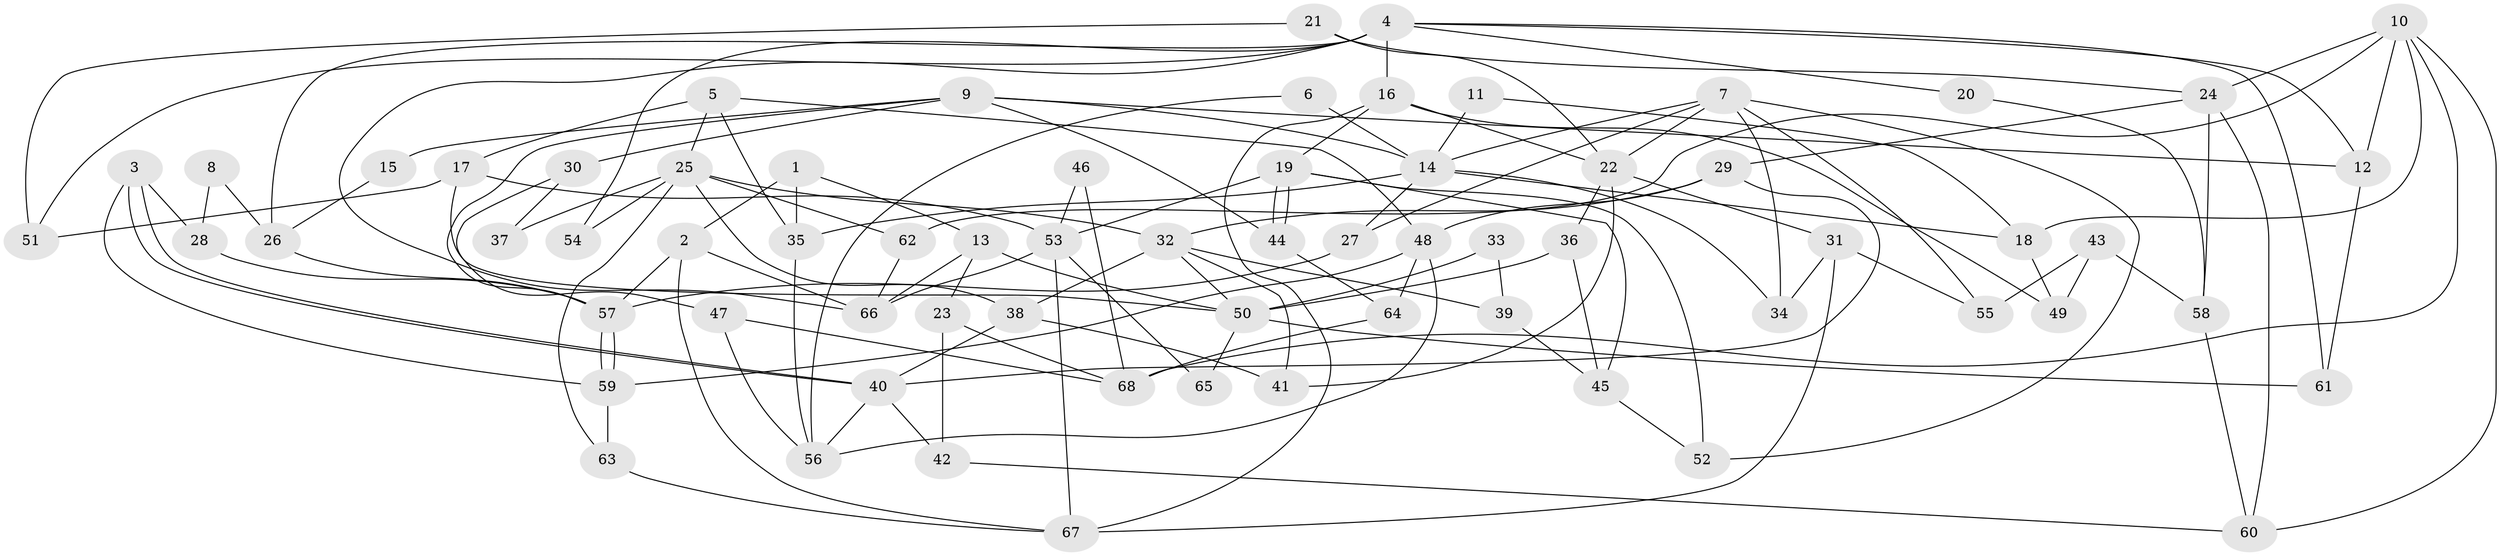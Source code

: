 // Generated by graph-tools (version 1.1) at 2025/26/03/09/25 03:26:18]
// undirected, 68 vertices, 136 edges
graph export_dot {
graph [start="1"]
  node [color=gray90,style=filled];
  1;
  2;
  3;
  4;
  5;
  6;
  7;
  8;
  9;
  10;
  11;
  12;
  13;
  14;
  15;
  16;
  17;
  18;
  19;
  20;
  21;
  22;
  23;
  24;
  25;
  26;
  27;
  28;
  29;
  30;
  31;
  32;
  33;
  34;
  35;
  36;
  37;
  38;
  39;
  40;
  41;
  42;
  43;
  44;
  45;
  46;
  47;
  48;
  49;
  50;
  51;
  52;
  53;
  54;
  55;
  56;
  57;
  58;
  59;
  60;
  61;
  62;
  63;
  64;
  65;
  66;
  67;
  68;
  1 -- 2;
  1 -- 13;
  1 -- 35;
  2 -- 57;
  2 -- 66;
  2 -- 67;
  3 -- 40;
  3 -- 40;
  3 -- 59;
  3 -- 28;
  4 -- 12;
  4 -- 16;
  4 -- 20;
  4 -- 26;
  4 -- 51;
  4 -- 54;
  4 -- 61;
  4 -- 66;
  5 -- 35;
  5 -- 25;
  5 -- 17;
  5 -- 48;
  6 -- 56;
  6 -- 14;
  7 -- 34;
  7 -- 14;
  7 -- 22;
  7 -- 27;
  7 -- 52;
  7 -- 55;
  8 -- 26;
  8 -- 28;
  9 -- 12;
  9 -- 14;
  9 -- 15;
  9 -- 30;
  9 -- 44;
  9 -- 57;
  10 -- 62;
  10 -- 60;
  10 -- 12;
  10 -- 18;
  10 -- 24;
  10 -- 68;
  11 -- 18;
  11 -- 14;
  12 -- 61;
  13 -- 50;
  13 -- 66;
  13 -- 23;
  14 -- 35;
  14 -- 27;
  14 -- 18;
  14 -- 34;
  15 -- 26;
  16 -- 19;
  16 -- 67;
  16 -- 22;
  16 -- 49;
  17 -- 53;
  17 -- 50;
  17 -- 51;
  18 -- 49;
  19 -- 45;
  19 -- 44;
  19 -- 44;
  19 -- 52;
  19 -- 53;
  20 -- 58;
  21 -- 22;
  21 -- 51;
  21 -- 24;
  22 -- 31;
  22 -- 36;
  22 -- 41;
  23 -- 68;
  23 -- 42;
  24 -- 29;
  24 -- 58;
  24 -- 60;
  25 -- 63;
  25 -- 38;
  25 -- 32;
  25 -- 37;
  25 -- 54;
  25 -- 62;
  26 -- 57;
  27 -- 57;
  28 -- 57;
  29 -- 32;
  29 -- 40;
  29 -- 48;
  30 -- 47;
  30 -- 37;
  31 -- 55;
  31 -- 34;
  31 -- 67;
  32 -- 38;
  32 -- 39;
  32 -- 41;
  32 -- 50;
  33 -- 50;
  33 -- 39;
  35 -- 56;
  36 -- 50;
  36 -- 45;
  38 -- 41;
  38 -- 40;
  39 -- 45;
  40 -- 42;
  40 -- 56;
  42 -- 60;
  43 -- 58;
  43 -- 49;
  43 -- 55;
  44 -- 64;
  45 -- 52;
  46 -- 53;
  46 -- 68;
  47 -- 68;
  47 -- 56;
  48 -- 56;
  48 -- 59;
  48 -- 64;
  50 -- 61;
  50 -- 65;
  53 -- 67;
  53 -- 65;
  53 -- 66;
  57 -- 59;
  57 -- 59;
  58 -- 60;
  59 -- 63;
  62 -- 66;
  63 -- 67;
  64 -- 68;
}
